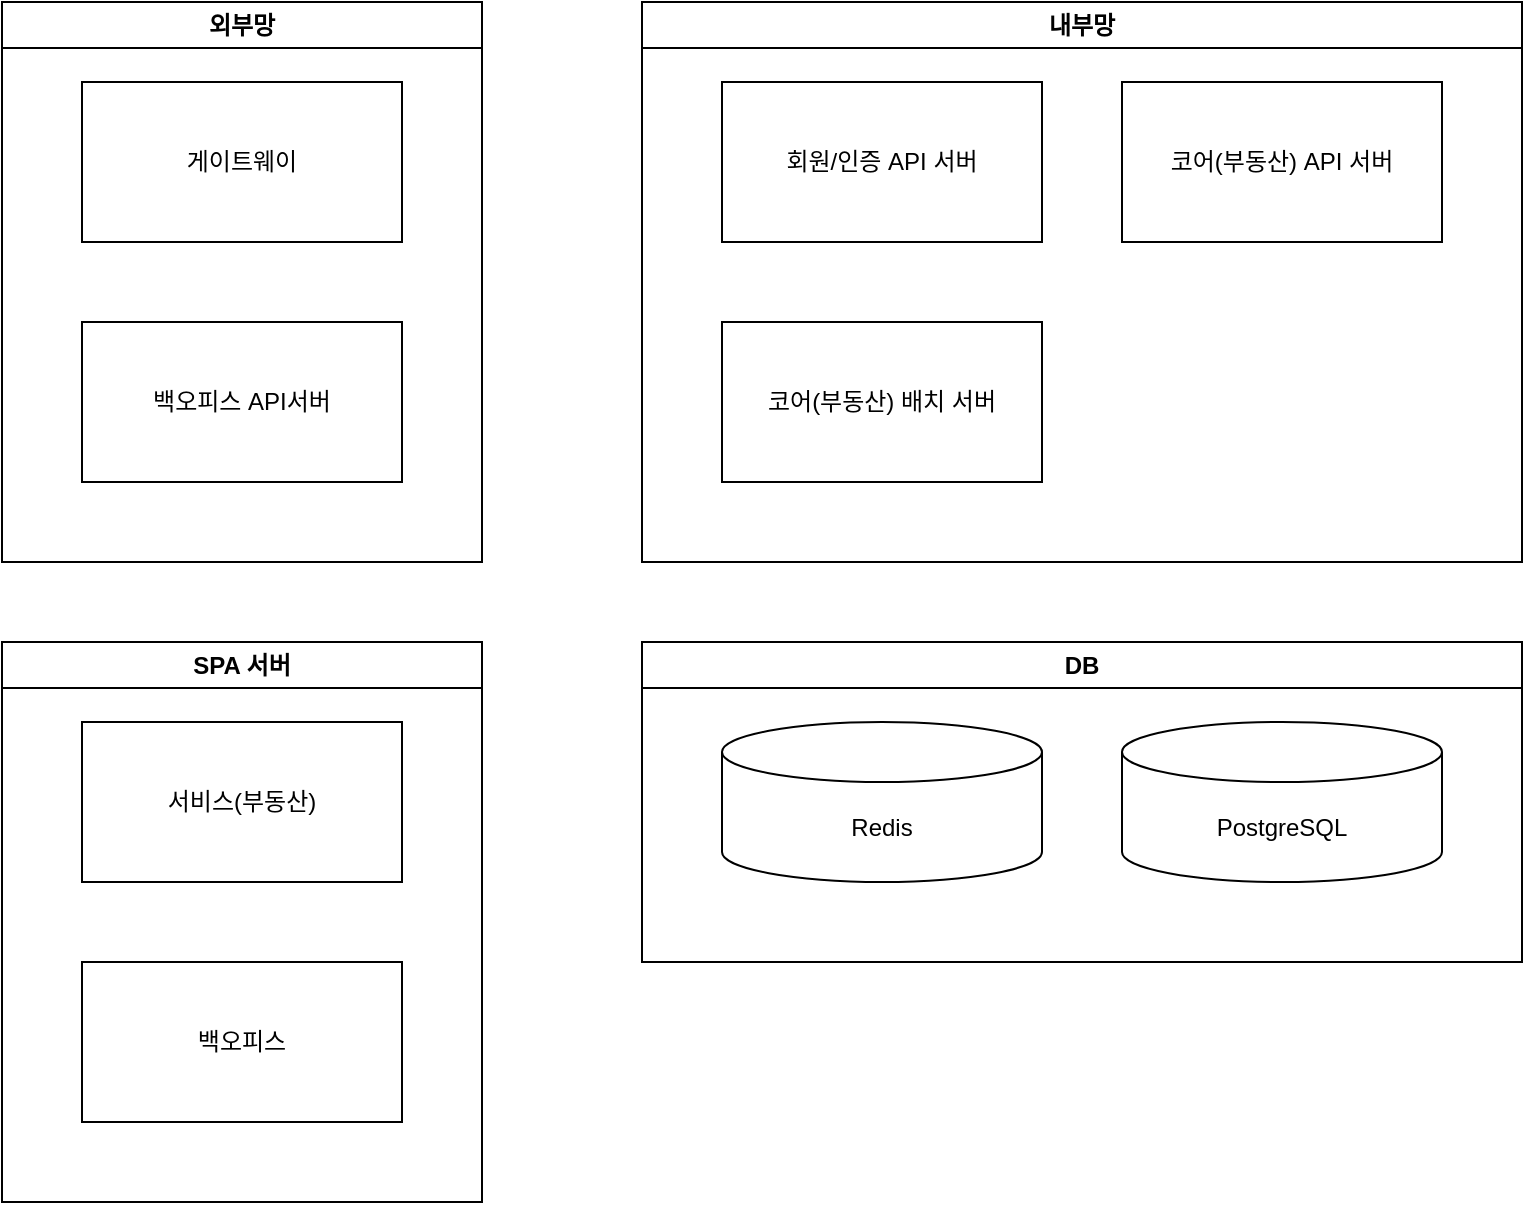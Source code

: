 <mxfile version="24.2.2" type="github">
  <diagram name="페이지-1" id="GIzvQUrD38Mwg5cGf1GL">
    <mxGraphModel dx="1242" dy="827" grid="1" gridSize="10" guides="1" tooltips="1" connect="1" arrows="1" fold="1" page="1" pageScale="1" pageWidth="827" pageHeight="1169" math="0" shadow="0">
      <root>
        <mxCell id="0" />
        <mxCell id="1" parent="0" />
        <mxCell id="wqJIv9egtJ41It_KT7Oh-2" value="회원/인증 API 서버" style="rounded=0;whiteSpace=wrap;html=1;" vertex="1" parent="1">
          <mxGeometry x="480" y="240" width="160" height="80" as="geometry" />
        </mxCell>
        <mxCell id="wqJIv9egtJ41It_KT7Oh-8" value="내부망" style="swimlane;whiteSpace=wrap;html=1;" vertex="1" parent="1">
          <mxGeometry x="440" y="200" width="440" height="280" as="geometry" />
        </mxCell>
        <mxCell id="wqJIv9egtJ41It_KT7Oh-10" value="코어(부동산) API 서버" style="rounded=0;whiteSpace=wrap;html=1;" vertex="1" parent="wqJIv9egtJ41It_KT7Oh-8">
          <mxGeometry x="240" y="40" width="160" height="80" as="geometry" />
        </mxCell>
        <mxCell id="wqJIv9egtJ41It_KT7Oh-11" value="코어(부동산) 배치 서버" style="rounded=0;whiteSpace=wrap;html=1;" vertex="1" parent="wqJIv9egtJ41It_KT7Oh-8">
          <mxGeometry x="40" y="160" width="160" height="80" as="geometry" />
        </mxCell>
        <mxCell id="wqJIv9egtJ41It_KT7Oh-9" value="외부망" style="swimlane;whiteSpace=wrap;html=1;" vertex="1" parent="1">
          <mxGeometry x="120" y="200" width="240" height="280" as="geometry" />
        </mxCell>
        <mxCell id="wqJIv9egtJ41It_KT7Oh-1" value="게이트웨이" style="rounded=0;whiteSpace=wrap;html=1;" vertex="1" parent="wqJIv9egtJ41It_KT7Oh-9">
          <mxGeometry x="40" y="40" width="160" height="80" as="geometry" />
        </mxCell>
        <mxCell id="wqJIv9egtJ41It_KT7Oh-7" value="백오피스 API서버" style="rounded=0;whiteSpace=wrap;html=1;" vertex="1" parent="wqJIv9egtJ41It_KT7Oh-9">
          <mxGeometry x="40" y="160" width="160" height="80" as="geometry" />
        </mxCell>
        <mxCell id="wqJIv9egtJ41It_KT7Oh-12" value="DB" style="swimlane;whiteSpace=wrap;html=1;" vertex="1" parent="1">
          <mxGeometry x="440" y="520" width="440" height="160" as="geometry" />
        </mxCell>
        <mxCell id="wqJIv9egtJ41It_KT7Oh-4" value="Redis" style="shape=cylinder3;whiteSpace=wrap;html=1;boundedLbl=1;backgroundOutline=1;size=15;" vertex="1" parent="wqJIv9egtJ41It_KT7Oh-12">
          <mxGeometry x="40" y="40" width="160" height="80" as="geometry" />
        </mxCell>
        <mxCell id="wqJIv9egtJ41It_KT7Oh-3" value="PostgreSQL" style="shape=cylinder3;whiteSpace=wrap;html=1;boundedLbl=1;backgroundOutline=1;size=15;" vertex="1" parent="wqJIv9egtJ41It_KT7Oh-12">
          <mxGeometry x="240" y="40" width="160" height="80" as="geometry" />
        </mxCell>
        <mxCell id="wqJIv9egtJ41It_KT7Oh-14" value="SPA 서버" style="swimlane;whiteSpace=wrap;html=1;" vertex="1" parent="1">
          <mxGeometry x="120" y="520" width="240" height="280" as="geometry" />
        </mxCell>
        <mxCell id="wqJIv9egtJ41It_KT7Oh-15" value="서비스(부동산)" style="rounded=0;whiteSpace=wrap;html=1;" vertex="1" parent="wqJIv9egtJ41It_KT7Oh-14">
          <mxGeometry x="40" y="40" width="160" height="80" as="geometry" />
        </mxCell>
        <mxCell id="wqJIv9egtJ41It_KT7Oh-16" value="백오피스" style="rounded=0;whiteSpace=wrap;html=1;" vertex="1" parent="wqJIv9egtJ41It_KT7Oh-14">
          <mxGeometry x="40" y="160" width="160" height="80" as="geometry" />
        </mxCell>
      </root>
    </mxGraphModel>
  </diagram>
</mxfile>

